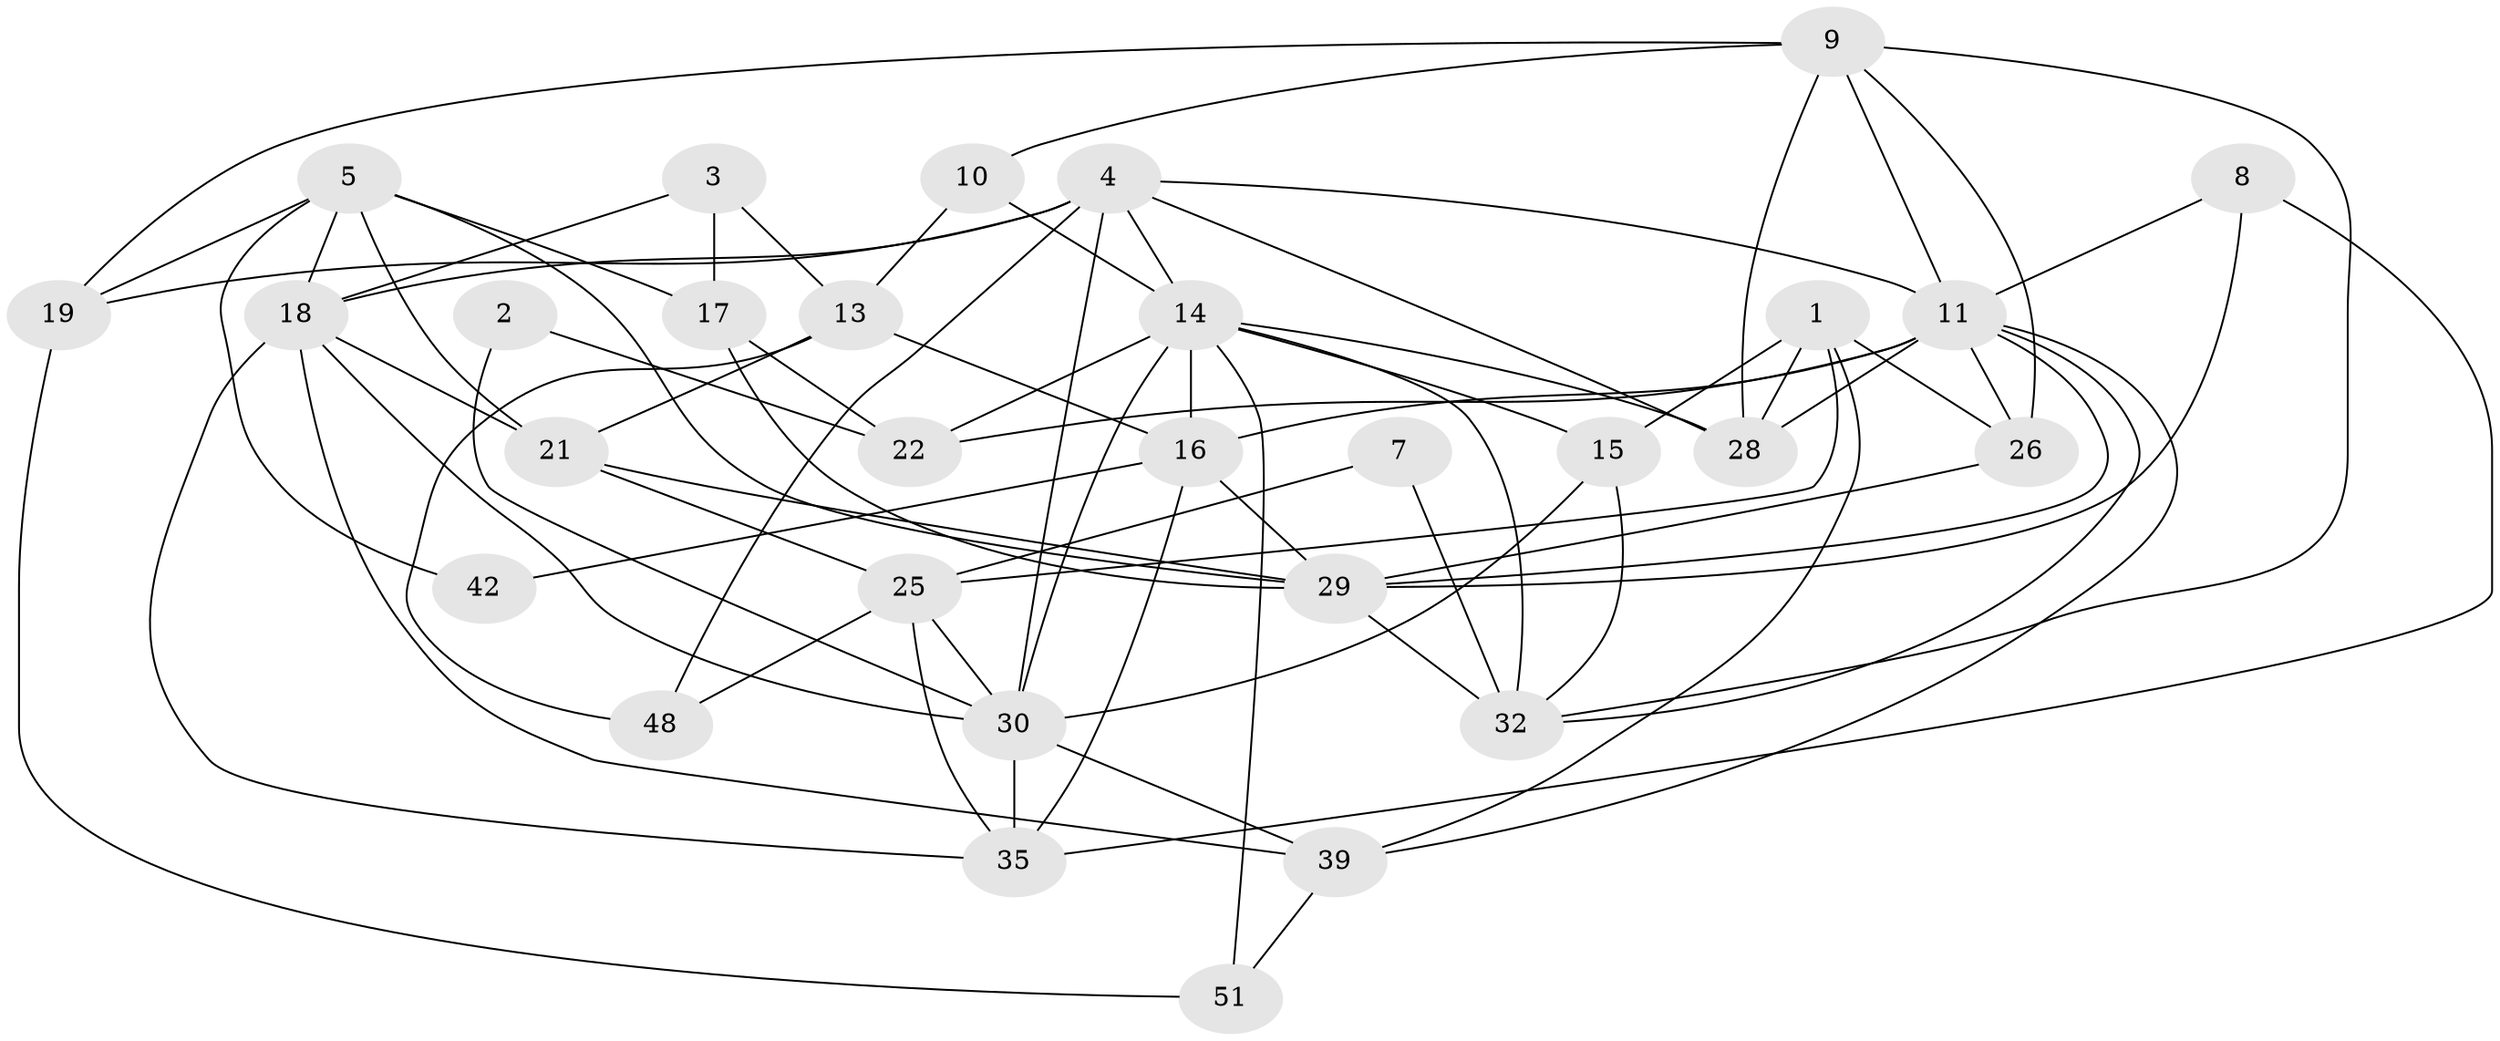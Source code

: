 // Generated by graph-tools (version 1.1) at 2025/52/02/27/25 19:52:07]
// undirected, 30 vertices, 75 edges
graph export_dot {
graph [start="1"]
  node [color=gray90,style=filled];
  1 [super="+6"];
  2;
  3 [super="+37"];
  4 [super="+44"];
  5 [super="+38"];
  7;
  8 [super="+12"];
  9 [super="+52"];
  10;
  11 [super="+33"];
  13 [super="+47"];
  14 [super="+20"];
  15 [super="+27"];
  16 [super="+49"];
  17 [super="+36"];
  18 [super="+31"];
  19 [super="+43"];
  21 [super="+24"];
  22 [super="+23"];
  25 [super="+34"];
  26;
  28 [super="+46"];
  29 [super="+40"];
  30 [super="+53"];
  32 [super="+45"];
  35 [super="+41"];
  39 [super="+50"];
  42;
  48;
  51;
  1 -- 28;
  1 -- 39;
  1 -- 26;
  1 -- 15 [weight=2];
  1 -- 25;
  2 -- 22;
  2 -- 30;
  3 -- 13;
  3 -- 17;
  3 -- 18;
  4 -- 48;
  4 -- 19;
  4 -- 28;
  4 -- 30;
  4 -- 18;
  4 -- 11;
  4 -- 14;
  5 -- 18;
  5 -- 21;
  5 -- 42;
  5 -- 29;
  5 -- 19;
  5 -- 17;
  7 -- 32;
  7 -- 25;
  8 -- 29;
  8 -- 35;
  8 -- 11;
  9 -- 10;
  9 -- 26;
  9 -- 28;
  9 -- 19;
  9 -- 11;
  9 -- 32;
  10 -- 13;
  10 -- 14;
  11 -- 29;
  11 -- 26;
  11 -- 39 [weight=2];
  11 -- 32;
  11 -- 16;
  11 -- 22 [weight=2];
  11 -- 28;
  13 -- 21;
  13 -- 48;
  13 -- 16;
  14 -- 28;
  14 -- 15;
  14 -- 32 [weight=2];
  14 -- 16 [weight=2];
  14 -- 51;
  14 -- 22;
  14 -- 30;
  15 -- 30;
  15 -- 32;
  16 -- 35;
  16 -- 29;
  16 -- 42;
  17 -- 22;
  17 -- 29;
  18 -- 30;
  18 -- 21;
  18 -- 39;
  18 -- 35;
  19 -- 51;
  21 -- 29;
  21 -- 25;
  25 -- 30 [weight=2];
  25 -- 48;
  25 -- 35;
  26 -- 29;
  29 -- 32;
  30 -- 35;
  30 -- 39 [weight=2];
  39 -- 51;
}
